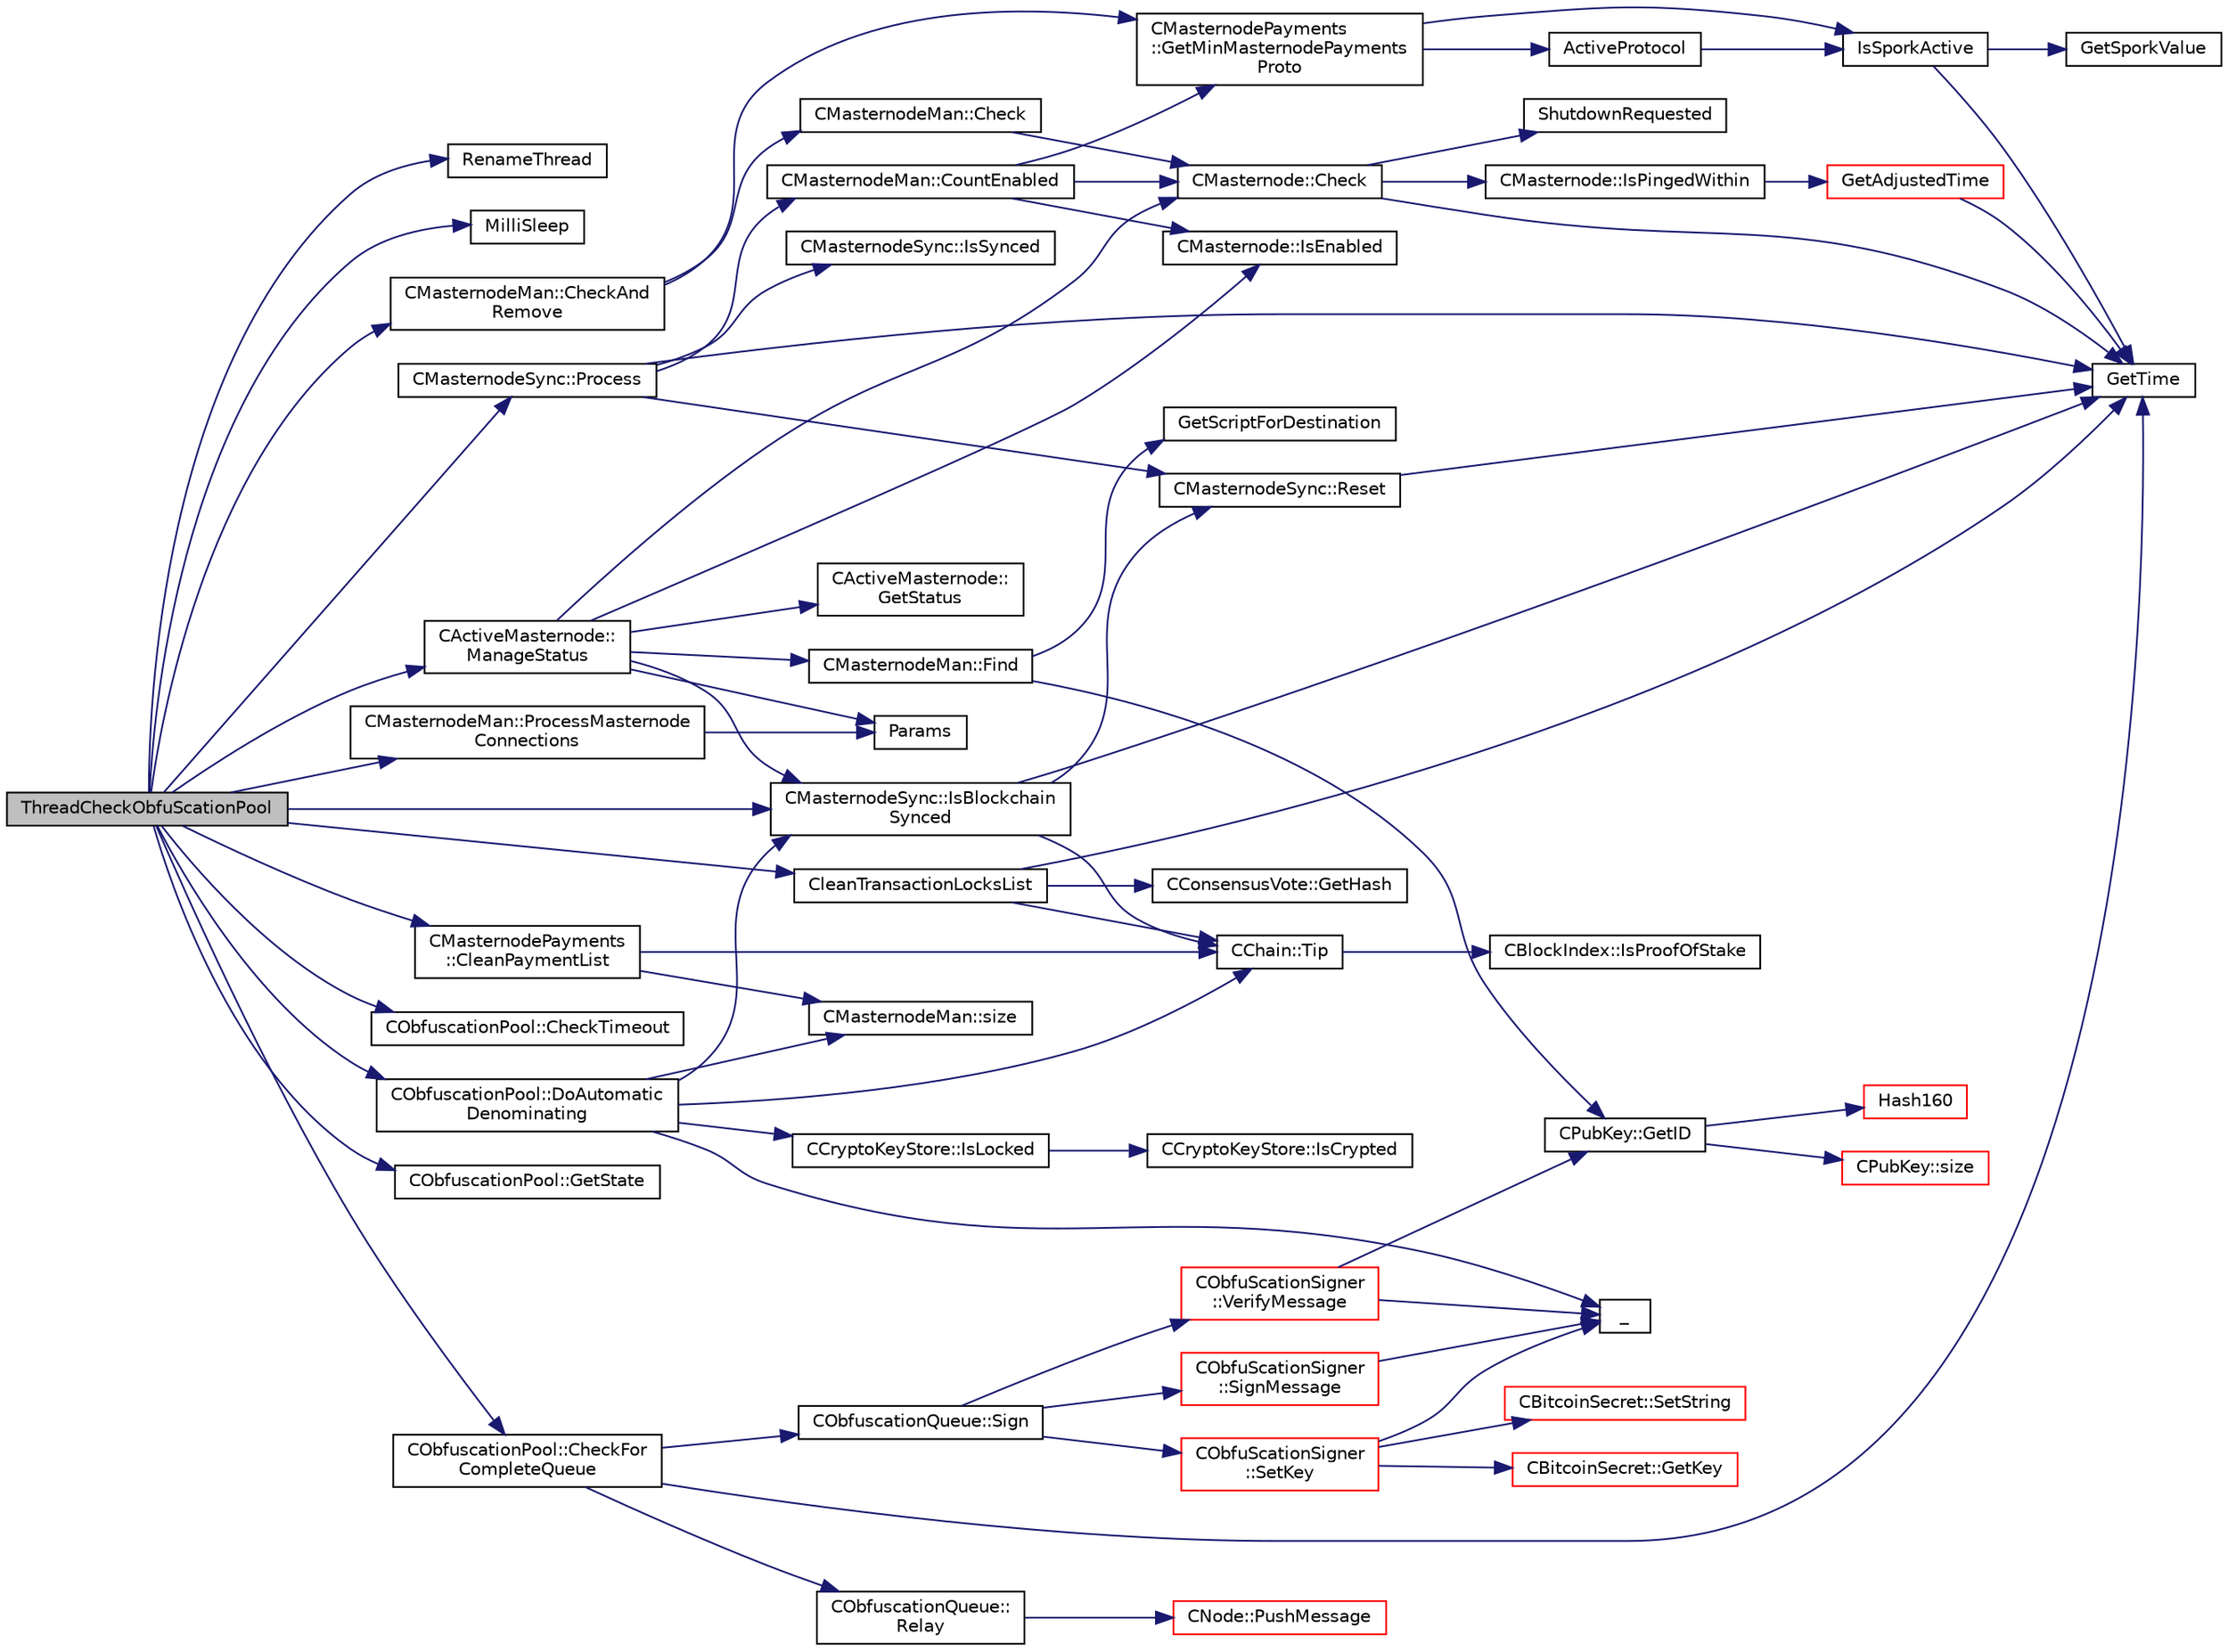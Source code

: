 digraph "ThreadCheckObfuScationPool"
{
  edge [fontname="Helvetica",fontsize="10",labelfontname="Helvetica",labelfontsize="10"];
  node [fontname="Helvetica",fontsize="10",shape=record];
  rankdir="LR";
  Node0 [label="ThreadCheckObfuScationPool",height=0.2,width=0.4,color="black", fillcolor="grey75", style="filled", fontcolor="black"];
  Node0 -> Node1 [color="midnightblue",fontsize="10",style="solid",fontname="Helvetica"];
  Node1 [label="RenameThread",height=0.2,width=0.4,color="black", fillcolor="white", style="filled",URL="$util_8cpp.html#a85fc1244e0bd3c91ee7a1c05ed10ebbb"];
  Node0 -> Node2 [color="midnightblue",fontsize="10",style="solid",fontname="Helvetica"];
  Node2 [label="MilliSleep",height=0.2,width=0.4,color="black", fillcolor="white", style="filled",URL="$utiltime_8cpp.html#ac635182d3e845eda4af4fa5ab31609da"];
  Node0 -> Node3 [color="midnightblue",fontsize="10",style="solid",fontname="Helvetica"];
  Node3 [label="CMasternodeSync::Process",height=0.2,width=0.4,color="black", fillcolor="white", style="filled",URL="$class_c_masternode_sync.html#a5d4668c5e5f589629bfa137cccc387f4"];
  Node3 -> Node4 [color="midnightblue",fontsize="10",style="solid",fontname="Helvetica"];
  Node4 [label="CMasternodeSync::IsSynced",height=0.2,width=0.4,color="black", fillcolor="white", style="filled",URL="$class_c_masternode_sync.html#ab1f58bda356a30a15ae1733e238f188f"];
  Node3 -> Node5 [color="midnightblue",fontsize="10",style="solid",fontname="Helvetica"];
  Node5 [label="CMasternodeMan::CountEnabled",height=0.2,width=0.4,color="black", fillcolor="white", style="filled",URL="$class_c_masternode_man.html#ae495279a035d7d259375ae95cbde28f4"];
  Node5 -> Node6 [color="midnightblue",fontsize="10",style="solid",fontname="Helvetica"];
  Node6 [label="CMasternodePayments\l::GetMinMasternodePayments\lProto",height=0.2,width=0.4,color="black", fillcolor="white", style="filled",URL="$class_c_masternode_payments.html#adb98cc9f21cf8746c0b6ac3131b85dfb"];
  Node6 -> Node7 [color="midnightblue",fontsize="10",style="solid",fontname="Helvetica"];
  Node7 [label="IsSporkActive",height=0.2,width=0.4,color="black", fillcolor="white", style="filled",URL="$spork_8cpp.html#a3305663176e21e81c80dc951a7f8ea5e"];
  Node7 -> Node8 [color="midnightblue",fontsize="10",style="solid",fontname="Helvetica"];
  Node8 [label="GetSporkValue",height=0.2,width=0.4,color="black", fillcolor="white", style="filled",URL="$spork_8cpp.html#a7125c44e1c9a54dc7c28556b3fb24a8f"];
  Node7 -> Node9 [color="midnightblue",fontsize="10",style="solid",fontname="Helvetica"];
  Node9 [label="GetTime",height=0.2,width=0.4,color="black", fillcolor="white", style="filled",URL="$utiltime_8cpp.html#a46fac5fba8ba905b5f9acb364f5d8c6f",tooltip="For unit testing. "];
  Node6 -> Node10 [color="midnightblue",fontsize="10",style="solid",fontname="Helvetica"];
  Node10 [label="ActiveProtocol",height=0.2,width=0.4,color="black", fillcolor="white", style="filled",URL="$main_8cpp.html#a138f84e8c8976fe85712b695c32ee3c7",tooltip="See whether the protocol update is enforced for connected nodes. "];
  Node10 -> Node7 [color="midnightblue",fontsize="10",style="solid",fontname="Helvetica"];
  Node5 -> Node11 [color="midnightblue",fontsize="10",style="solid",fontname="Helvetica"];
  Node11 [label="CMasternode::Check",height=0.2,width=0.4,color="black", fillcolor="white", style="filled",URL="$class_c_masternode.html#aa5892c0b8ec6d2a05cbb081cb1e0aa3c"];
  Node11 -> Node12 [color="midnightblue",fontsize="10",style="solid",fontname="Helvetica"];
  Node12 [label="ShutdownRequested",height=0.2,width=0.4,color="black", fillcolor="white", style="filled",URL="$init_8cpp.html#a6f201ca9fe6b594f1985c12b4482ea5a"];
  Node11 -> Node9 [color="midnightblue",fontsize="10",style="solid",fontname="Helvetica"];
  Node11 -> Node13 [color="midnightblue",fontsize="10",style="solid",fontname="Helvetica"];
  Node13 [label="CMasternode::IsPingedWithin",height=0.2,width=0.4,color="black", fillcolor="white", style="filled",URL="$class_c_masternode.html#ab4d54c22f0e31b0d2ee111c6b11d7e72"];
  Node13 -> Node14 [color="midnightblue",fontsize="10",style="solid",fontname="Helvetica"];
  Node14 [label="GetAdjustedTime",height=0.2,width=0.4,color="red", fillcolor="white", style="filled",URL="$timedata_8cpp.html#a09f81b9c7650f898cf3cf305b87547e6"];
  Node14 -> Node9 [color="midnightblue",fontsize="10",style="solid",fontname="Helvetica"];
  Node5 -> Node16 [color="midnightblue",fontsize="10",style="solid",fontname="Helvetica"];
  Node16 [label="CMasternode::IsEnabled",height=0.2,width=0.4,color="black", fillcolor="white", style="filled",URL="$class_c_masternode.html#a08782379f6ba10e9087b39f0cef19bce"];
  Node3 -> Node17 [color="midnightblue",fontsize="10",style="solid",fontname="Helvetica"];
  Node17 [label="CMasternodeSync::Reset",height=0.2,width=0.4,color="black", fillcolor="white", style="filled",URL="$class_c_masternode_sync.html#a10c27866eb1d20c317a34fbde3fe1ef3"];
  Node17 -> Node9 [color="midnightblue",fontsize="10",style="solid",fontname="Helvetica"];
  Node3 -> Node9 [color="midnightblue",fontsize="10",style="solid",fontname="Helvetica"];
  Node0 -> Node18 [color="midnightblue",fontsize="10",style="solid",fontname="Helvetica"];
  Node18 [label="CMasternodeSync::IsBlockchain\lSynced",height=0.2,width=0.4,color="black", fillcolor="white", style="filled",URL="$class_c_masternode_sync.html#a222b31867c8dd473a21ed4d2841ad477"];
  Node18 -> Node9 [color="midnightblue",fontsize="10",style="solid",fontname="Helvetica"];
  Node18 -> Node17 [color="midnightblue",fontsize="10",style="solid",fontname="Helvetica"];
  Node18 -> Node19 [color="midnightblue",fontsize="10",style="solid",fontname="Helvetica"];
  Node19 [label="CChain::Tip",height=0.2,width=0.4,color="black", fillcolor="white", style="filled",URL="$class_c_chain.html#a40ccefec14f8f3195c08c827af8cf412",tooltip="Returns the index entry for the tip of this chain, or NULL if none. "];
  Node19 -> Node20 [color="midnightblue",fontsize="10",style="solid",fontname="Helvetica"];
  Node20 [label="CBlockIndex::IsProofOfStake",height=0.2,width=0.4,color="black", fillcolor="white", style="filled",URL="$class_c_block_index.html#a2438a891e9d43821c0d99e1bdac56fde"];
  Node0 -> Node21 [color="midnightblue",fontsize="10",style="solid",fontname="Helvetica"];
  Node21 [label="CActiveMasternode::\lManageStatus",height=0.2,width=0.4,color="black", fillcolor="white", style="filled",URL="$class_c_active_masternode.html#a8004b3b2100da7dcfedbd1e959633e51",tooltip="Manage status of main Masternode. "];
  Node21 -> Node22 [color="midnightblue",fontsize="10",style="solid",fontname="Helvetica"];
  Node22 [label="Params",height=0.2,width=0.4,color="black", fillcolor="white", style="filled",URL="$chainparams_8cpp.html#ace5c5b706d71a324a417dd2db394fd4a",tooltip="Return the currently selected parameters. "];
  Node21 -> Node18 [color="midnightblue",fontsize="10",style="solid",fontname="Helvetica"];
  Node21 -> Node23 [color="midnightblue",fontsize="10",style="solid",fontname="Helvetica"];
  Node23 [label="CActiveMasternode::\lGetStatus",height=0.2,width=0.4,color="black", fillcolor="white", style="filled",URL="$class_c_active_masternode.html#a64035096453592380bcb606a75237c60"];
  Node21 -> Node24 [color="midnightblue",fontsize="10",style="solid",fontname="Helvetica"];
  Node24 [label="CMasternodeMan::Find",height=0.2,width=0.4,color="black", fillcolor="white", style="filled",URL="$class_c_masternode_man.html#a3d34836c6992d29c485ba94a0c1e0ae6",tooltip="Find an entry. "];
  Node24 -> Node25 [color="midnightblue",fontsize="10",style="solid",fontname="Helvetica"];
  Node25 [label="GetScriptForDestination",height=0.2,width=0.4,color="black", fillcolor="white", style="filled",URL="$standard_8cpp.html#ae40f28d3b46c21033f6ee1f1200d0321"];
  Node24 -> Node26 [color="midnightblue",fontsize="10",style="solid",fontname="Helvetica"];
  Node26 [label="CPubKey::GetID",height=0.2,width=0.4,color="black", fillcolor="white", style="filled",URL="$class_c_pub_key.html#a2675f7e6f72eff68e7a5227289feb021",tooltip="Get the KeyID of this public key (hash of its serialization) "];
  Node26 -> Node27 [color="midnightblue",fontsize="10",style="solid",fontname="Helvetica"];
  Node27 [label="Hash160",height=0.2,width=0.4,color="red", fillcolor="white", style="filled",URL="$hash_8h.html#a4490f70ddae16e9e48460a0416a48a6b",tooltip="Compute the 160-bit hash an object. "];
  Node26 -> Node33 [color="midnightblue",fontsize="10",style="solid",fontname="Helvetica"];
  Node33 [label="CPubKey::size",height=0.2,width=0.4,color="red", fillcolor="white", style="filled",URL="$class_c_pub_key.html#a6bb28fcf0a5f799c69f5b7269363b309",tooltip="Simple read-only vector-like interface to the pubkey data. "];
  Node21 -> Node11 [color="midnightblue",fontsize="10",style="solid",fontname="Helvetica"];
  Node21 -> Node16 [color="midnightblue",fontsize="10",style="solid",fontname="Helvetica"];
  Node0 -> Node35 [color="midnightblue",fontsize="10",style="solid",fontname="Helvetica"];
  Node35 [label="CMasternodeMan::CheckAnd\lRemove",height=0.2,width=0.4,color="black", fillcolor="white", style="filled",URL="$class_c_masternode_man.html#afe98a39ce1377f9e58ea410842187b0d",tooltip="Check all Masternodes and remove inactive. "];
  Node35 -> Node36 [color="midnightblue",fontsize="10",style="solid",fontname="Helvetica"];
  Node36 [label="CMasternodeMan::Check",height=0.2,width=0.4,color="black", fillcolor="white", style="filled",URL="$class_c_masternode_man.html#a746a5bed8674a37f69f8987a2bd9bcd1",tooltip="Check all Masternodes. "];
  Node36 -> Node11 [color="midnightblue",fontsize="10",style="solid",fontname="Helvetica"];
  Node35 -> Node6 [color="midnightblue",fontsize="10",style="solid",fontname="Helvetica"];
  Node0 -> Node37 [color="midnightblue",fontsize="10",style="solid",fontname="Helvetica"];
  Node37 [label="CMasternodeMan::ProcessMasternode\lConnections",height=0.2,width=0.4,color="black", fillcolor="white", style="filled",URL="$class_c_masternode_man.html#ad8a9994f53e2d6385b8caba4cd5ee4b9"];
  Node37 -> Node22 [color="midnightblue",fontsize="10",style="solid",fontname="Helvetica"];
  Node0 -> Node38 [color="midnightblue",fontsize="10",style="solid",fontname="Helvetica"];
  Node38 [label="CMasternodePayments\l::CleanPaymentList",height=0.2,width=0.4,color="black", fillcolor="white", style="filled",URL="$class_c_masternode_payments.html#a386648607692fe65b9a42c0692da033d"];
  Node38 -> Node19 [color="midnightblue",fontsize="10",style="solid",fontname="Helvetica"];
  Node38 -> Node39 [color="midnightblue",fontsize="10",style="solid",fontname="Helvetica"];
  Node39 [label="CMasternodeMan::size",height=0.2,width=0.4,color="black", fillcolor="white", style="filled",URL="$class_c_masternode_man.html#a794ebfab7b09b51619a14d07306d817e",tooltip="Return the number of (unique) Masternodes. "];
  Node0 -> Node40 [color="midnightblue",fontsize="10",style="solid",fontname="Helvetica"];
  Node40 [label="CleanTransactionLocksList",height=0.2,width=0.4,color="black", fillcolor="white", style="filled",URL="$swifttx_8cpp.html#afede7ddd9c324103f27d52a2a3b75b1c"];
  Node40 -> Node19 [color="midnightblue",fontsize="10",style="solid",fontname="Helvetica"];
  Node40 -> Node9 [color="midnightblue",fontsize="10",style="solid",fontname="Helvetica"];
  Node40 -> Node41 [color="midnightblue",fontsize="10",style="solid",fontname="Helvetica"];
  Node41 [label="CConsensusVote::GetHash",height=0.2,width=0.4,color="black", fillcolor="white", style="filled",URL="$class_c_consensus_vote.html#a1bf097f2b12e5a77969bc489a6508399"];
  Node0 -> Node42 [color="midnightblue",fontsize="10",style="solid",fontname="Helvetica"];
  Node42 [label="CObfuscationPool::CheckTimeout",height=0.2,width=0.4,color="black", fillcolor="white", style="filled",URL="$class_c_obfuscation_pool.html#a3fddcb7094b8a2635b53fed207a78246"];
  Node0 -> Node43 [color="midnightblue",fontsize="10",style="solid",fontname="Helvetica"];
  Node43 [label="CObfuscationPool::CheckFor\lCompleteQueue",height=0.2,width=0.4,color="black", fillcolor="white", style="filled",URL="$class_c_obfuscation_pool.html#ad8fc2b9e329de37d3a78bcf51d475696"];
  Node43 -> Node9 [color="midnightblue",fontsize="10",style="solid",fontname="Helvetica"];
  Node43 -> Node44 [color="midnightblue",fontsize="10",style="solid",fontname="Helvetica"];
  Node44 [label="CObfuscationQueue::Sign",height=0.2,width=0.4,color="black", fillcolor="white", style="filled",URL="$class_c_obfuscation_queue.html#a7d7be50e6c9ca531f4a4b69a3f7c0b79",tooltip="Sign this Obfuscation transaction. "];
  Node44 -> Node45 [color="midnightblue",fontsize="10",style="solid",fontname="Helvetica"];
  Node45 [label="CObfuScationSigner\l::SetKey",height=0.2,width=0.4,color="red", fillcolor="white", style="filled",URL="$class_c_obfu_scation_signer.html#a4a12e41611db1b711d59ac4c3323dd36",tooltip="Set the private/public key values, returns true if successful. "];
  Node45 -> Node46 [color="midnightblue",fontsize="10",style="solid",fontname="Helvetica"];
  Node46 [label="CBitcoinSecret::SetString",height=0.2,width=0.4,color="red", fillcolor="white", style="filled",URL="$class_c_bitcoin_secret.html#a6a8aff02f66099f33f573ad3e6375bb1"];
  Node45 -> Node56 [color="midnightblue",fontsize="10",style="solid",fontname="Helvetica"];
  Node56 [label="_",height=0.2,width=0.4,color="black", fillcolor="white", style="filled",URL="$ui__interface_8h.html#aad133bb6103b53cebf03fd01e2f11ba1",tooltip="Translation function: Call Translate signal on UI interface, which returns a boost::optional result..."];
  Node45 -> Node57 [color="midnightblue",fontsize="10",style="solid",fontname="Helvetica"];
  Node57 [label="CBitcoinSecret::GetKey",height=0.2,width=0.4,color="red", fillcolor="white", style="filled",URL="$class_c_bitcoin_secret.html#a4d6bf559d092e6d47f8001c7171096df"];
  Node44 -> Node66 [color="midnightblue",fontsize="10",style="solid",fontname="Helvetica"];
  Node66 [label="CObfuScationSigner\l::SignMessage",height=0.2,width=0.4,color="red", fillcolor="white", style="filled",URL="$class_c_obfu_scation_signer.html#a004eab16d18045b42d51037eab817585",tooltip="Sign the message, returns true if successful. "];
  Node66 -> Node56 [color="midnightblue",fontsize="10",style="solid",fontname="Helvetica"];
  Node44 -> Node75 [color="midnightblue",fontsize="10",style="solid",fontname="Helvetica"];
  Node75 [label="CObfuScationSigner\l::VerifyMessage",height=0.2,width=0.4,color="red", fillcolor="white", style="filled",URL="$class_c_obfu_scation_signer.html#aaf770086b8defa6568da76bee8fb5269",tooltip="Verify the message, returns true if succcessful. "];
  Node75 -> Node56 [color="midnightblue",fontsize="10",style="solid",fontname="Helvetica"];
  Node75 -> Node26 [color="midnightblue",fontsize="10",style="solid",fontname="Helvetica"];
  Node43 -> Node81 [color="midnightblue",fontsize="10",style="solid",fontname="Helvetica"];
  Node81 [label="CObfuscationQueue::\lRelay",height=0.2,width=0.4,color="black", fillcolor="white", style="filled",URL="$class_c_obfuscation_queue.html#a64da4819a28a700dc363f03e444d468c"];
  Node81 -> Node82 [color="midnightblue",fontsize="10",style="solid",fontname="Helvetica"];
  Node82 [label="CNode::PushMessage",height=0.2,width=0.4,color="red", fillcolor="white", style="filled",URL="$class_c_node.html#a204fda3d33404cb37698c085b1583ab2"];
  Node0 -> Node90 [color="midnightblue",fontsize="10",style="solid",fontname="Helvetica"];
  Node90 [label="CObfuscationPool::GetState",height=0.2,width=0.4,color="black", fillcolor="white", style="filled",URL="$class_c_obfuscation_pool.html#a38bb07f27e294022673ac6a83d18649d"];
  Node0 -> Node91 [color="midnightblue",fontsize="10",style="solid",fontname="Helvetica"];
  Node91 [label="CObfuscationPool::DoAutomatic\lDenominating",height=0.2,width=0.4,color="black", fillcolor="white", style="filled",URL="$class_c_obfuscation_pool.html#a5b8c42ae53f4f04ab4a93da2aab47a4b",tooltip="Passively run Obfuscation in the background according to the configuration in settings (only for QT) ..."];
  Node91 -> Node56 [color="midnightblue",fontsize="10",style="solid",fontname="Helvetica"];
  Node91 -> Node18 [color="midnightblue",fontsize="10",style="solid",fontname="Helvetica"];
  Node91 -> Node92 [color="midnightblue",fontsize="10",style="solid",fontname="Helvetica"];
  Node92 [label="CCryptoKeyStore::IsLocked",height=0.2,width=0.4,color="black", fillcolor="white", style="filled",URL="$class_c_crypto_key_store.html#a52919fa284a3aa10f1b4bd6018b6dbee"];
  Node92 -> Node93 [color="midnightblue",fontsize="10",style="solid",fontname="Helvetica"];
  Node93 [label="CCryptoKeyStore::IsCrypted",height=0.2,width=0.4,color="black", fillcolor="white", style="filled",URL="$class_c_crypto_key_store.html#acc8fed44366c98fb481333ca6e867088"];
  Node91 -> Node19 [color="midnightblue",fontsize="10",style="solid",fontname="Helvetica"];
  Node91 -> Node39 [color="midnightblue",fontsize="10",style="solid",fontname="Helvetica"];
}
